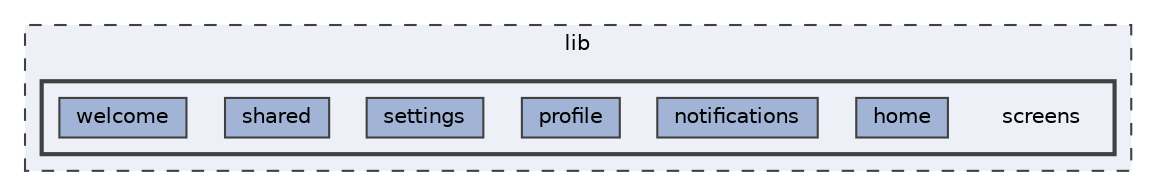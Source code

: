 digraph "lib/screens"
{
 // LATEX_PDF_SIZE
  bgcolor="transparent";
  edge [fontname=Helvetica,fontsize=10,labelfontname=Helvetica,labelfontsize=10];
  node [fontname=Helvetica,fontsize=10,shape=box,height=0.2,width=0.4];
  compound=true
  subgraph clusterdir_97aefd0d527b934f1d99a682da8fe6a9 {
    graph [ bgcolor="#edf0f7", pencolor="grey25", label="lib", fontname=Helvetica,fontsize=10 style="filled,dashed", URL="dir_97aefd0d527b934f1d99a682da8fe6a9.html",tooltip=""]
  subgraph clusterdir_299aa870bb746bafe99131a774bd9579 {
    graph [ bgcolor="#edf0f7", pencolor="grey25", label="", fontname=Helvetica,fontsize=10 style="filled,bold", URL="dir_299aa870bb746bafe99131a774bd9579.html",tooltip=""]
    dir_299aa870bb746bafe99131a774bd9579 [shape=plaintext, label="screens"];
  dir_ad6d82a3da84df5dadabf387c30ed27f [label="home", fillcolor="#a2b4d6", color="grey25", style="filled", URL="dir_ad6d82a3da84df5dadabf387c30ed27f.html",tooltip=""];
  dir_7922e29e90d1426bff33f37d9428cbc6 [label="notifications", fillcolor="#a2b4d6", color="grey25", style="filled", URL="dir_7922e29e90d1426bff33f37d9428cbc6.html",tooltip=""];
  dir_73c1a0a1f8ca5c71ab255dba0d6ea689 [label="profile", fillcolor="#a2b4d6", color="grey25", style="filled", URL="dir_73c1a0a1f8ca5c71ab255dba0d6ea689.html",tooltip=""];
  dir_4c58d1d663f4b1eb090ea52c53bdf4d3 [label="settings", fillcolor="#a2b4d6", color="grey25", style="filled", URL="dir_4c58d1d663f4b1eb090ea52c53bdf4d3.html",tooltip=""];
  dir_59ec72294b4cbeb2a9801a439e0808a4 [label="shared", fillcolor="#a2b4d6", color="grey25", style="filled", URL="dir_59ec72294b4cbeb2a9801a439e0808a4.html",tooltip=""];
  dir_6e4943c4a4fbb8a97649cca0a878c586 [label="welcome", fillcolor="#a2b4d6", color="grey25", style="filled", URL="dir_6e4943c4a4fbb8a97649cca0a878c586.html",tooltip=""];
  }
  }
}
